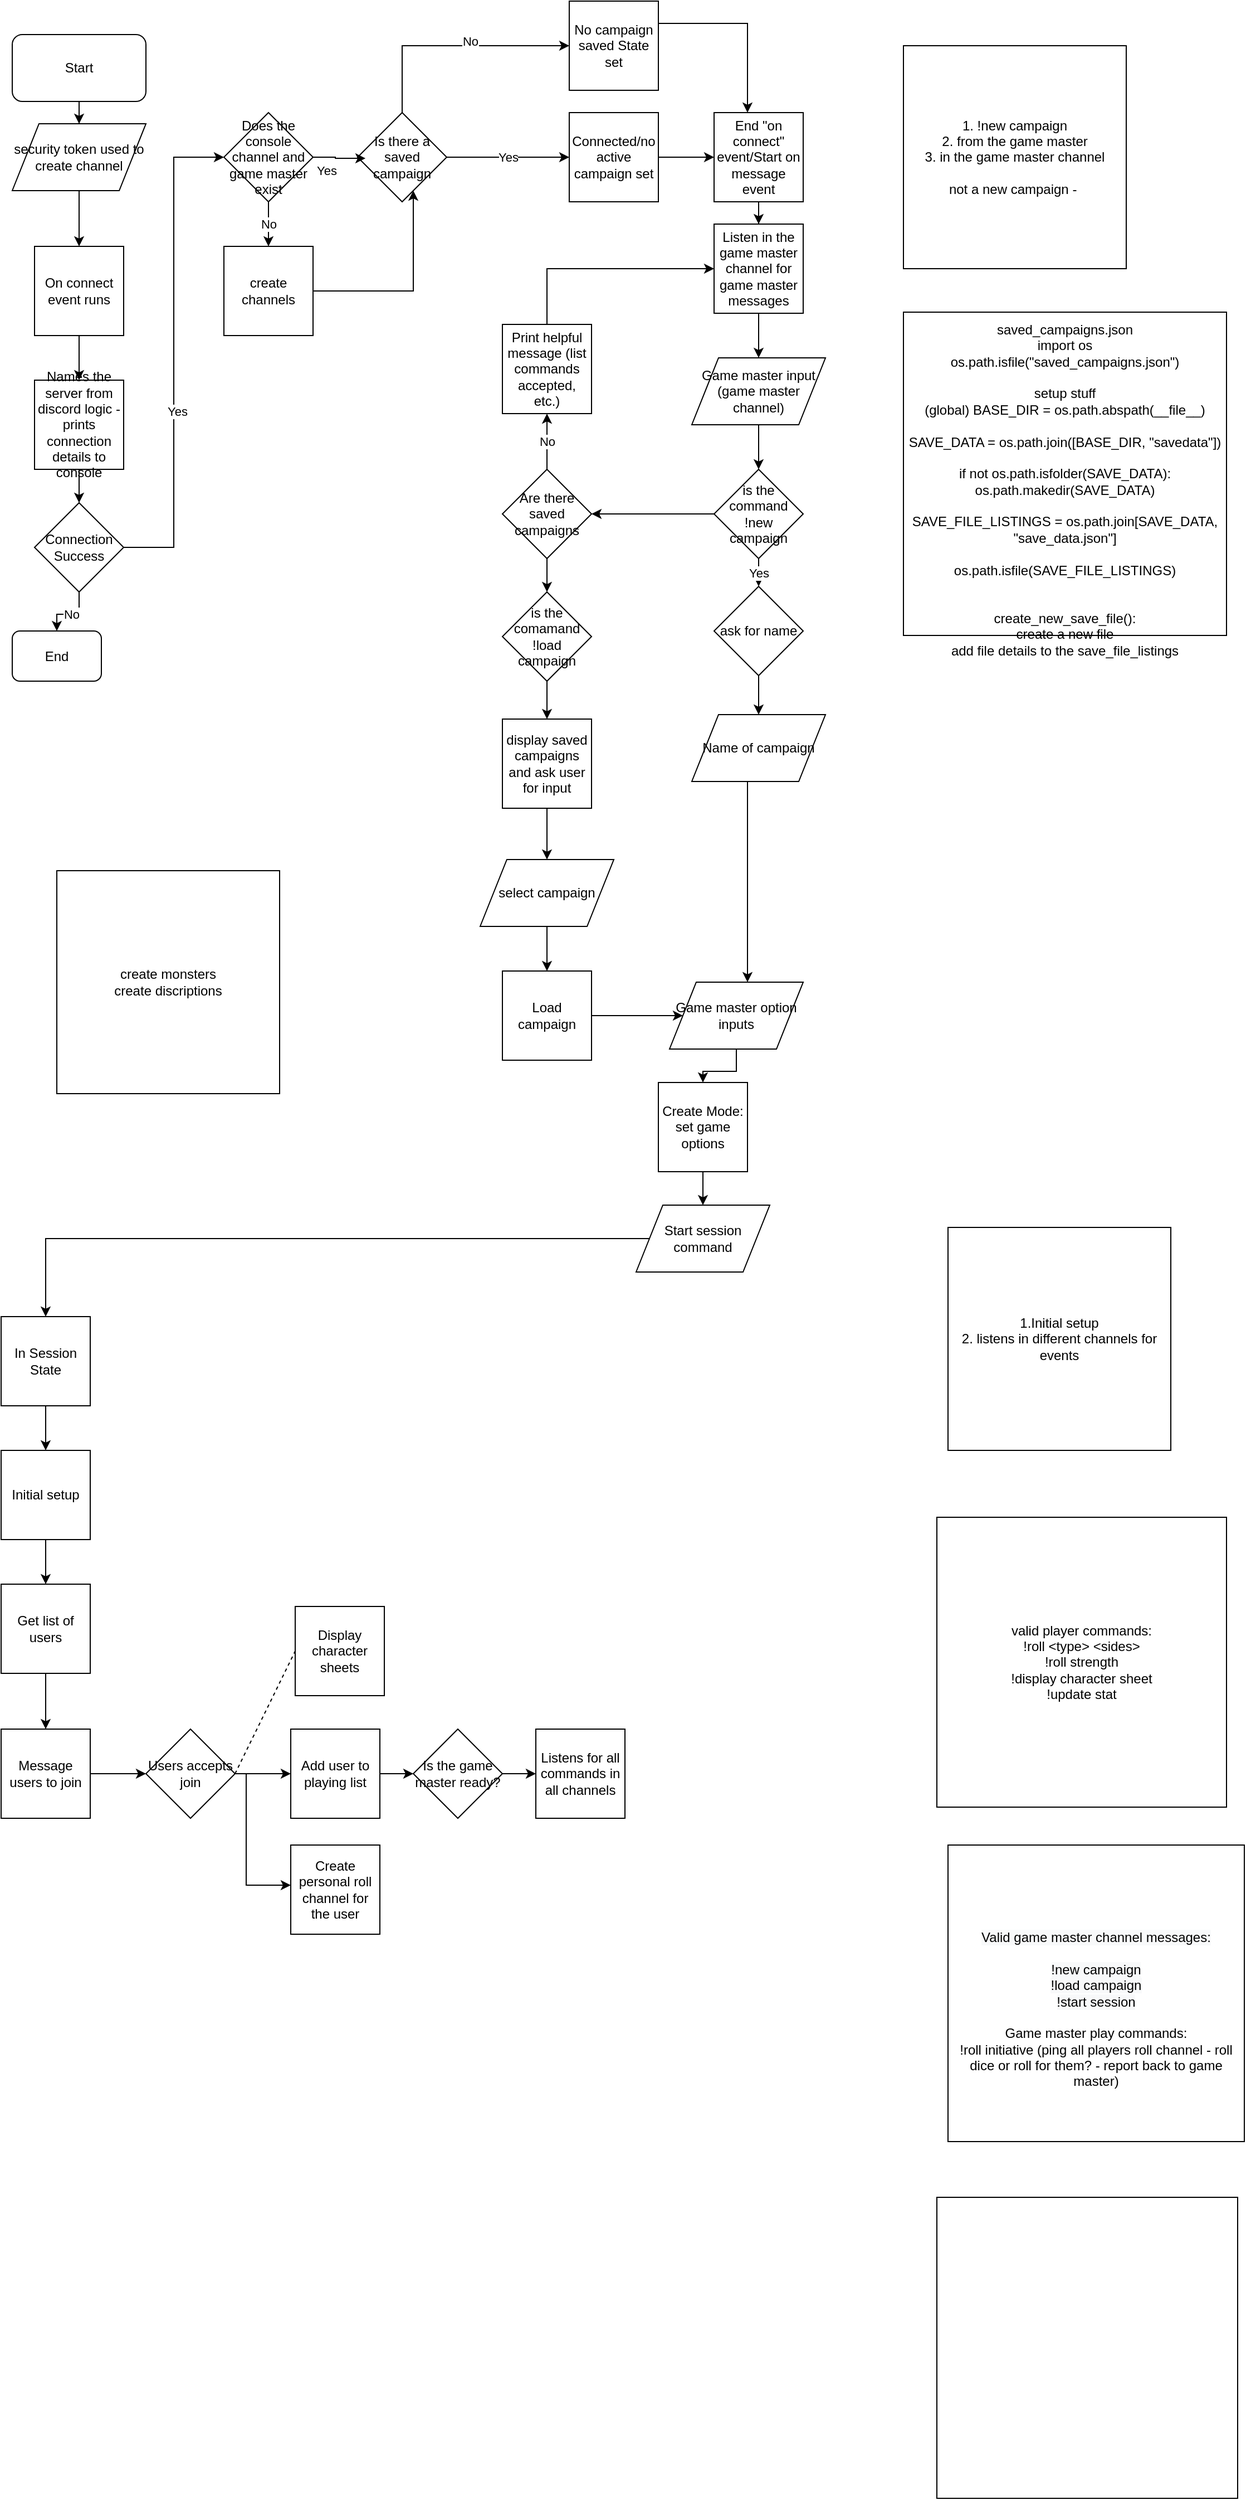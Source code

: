 <mxfile version="13.0.3" type="device"><diagram id="C5RBs43oDa-KdzZeNtuy" name="Page-1"><mxGraphModel dx="1573" dy="788" grid="1" gridSize="10" guides="1" tooltips="1" connect="1" arrows="1" fold="1" page="1" pageScale="1" pageWidth="827" pageHeight="1169" math="0" shadow="0"><root><mxCell id="WIyWlLk6GJQsqaUBKTNV-0"/><mxCell id="WIyWlLk6GJQsqaUBKTNV-1" parent="WIyWlLk6GJQsqaUBKTNV-0"/><mxCell id="lHIbFloHPAG6TCLIdFyA-0" value="Start" style="rounded=1;whiteSpace=wrap;html=1;" vertex="1" parent="WIyWlLk6GJQsqaUBKTNV-1"><mxGeometry x="80" y="50" width="120" height="60" as="geometry"/></mxCell><mxCell id="lHIbFloHPAG6TCLIdFyA-62" value="" style="edgeStyle=orthogonalEdgeStyle;rounded=0;orthogonalLoop=1;jettySize=auto;html=1;" edge="1" parent="WIyWlLk6GJQsqaUBKTNV-1" source="lHIbFloHPAG6TCLIdFyA-6"><mxGeometry relative="1" as="geometry"><mxPoint x="140" y="360" as="targetPoint"/></mxGeometry></mxCell><mxCell id="lHIbFloHPAG6TCLIdFyA-6" value="On connect event runs" style="whiteSpace=wrap;html=1;aspect=fixed;" vertex="1" parent="WIyWlLk6GJQsqaUBKTNV-1"><mxGeometry x="100" y="240" width="80" height="80" as="geometry"/></mxCell><mxCell id="lHIbFloHPAG6TCLIdFyA-65" value="" style="edgeStyle=orthogonalEdgeStyle;rounded=0;orthogonalLoop=1;jettySize=auto;html=1;" edge="1" parent="WIyWlLk6GJQsqaUBKTNV-1" source="lHIbFloHPAG6TCLIdFyA-8" target="lHIbFloHPAG6TCLIdFyA-64"><mxGeometry relative="1" as="geometry"/></mxCell><mxCell id="lHIbFloHPAG6TCLIdFyA-8" value="Names the server from discord logic - prints connection details to console" style="whiteSpace=wrap;html=1;aspect=fixed;" vertex="1" parent="WIyWlLk6GJQsqaUBKTNV-1"><mxGeometry x="100" y="360" width="80" height="80" as="geometry"/></mxCell><mxCell id="lHIbFloHPAG6TCLIdFyA-79" value="" style="edgeStyle=orthogonalEdgeStyle;rounded=0;orthogonalLoop=1;jettySize=auto;html=1;" edge="1" parent="WIyWlLk6GJQsqaUBKTNV-1" source="lHIbFloHPAG6TCLIdFyA-24" target="lHIbFloHPAG6TCLIdFyA-77"><mxGeometry relative="1" as="geometry"><mxPoint x="740" y="60" as="targetPoint"/><Array as="points"><mxPoint x="740" y="40"/></Array></mxGeometry></mxCell><mxCell id="lHIbFloHPAG6TCLIdFyA-24" value="No campaign saved State set" style="whiteSpace=wrap;html=1;aspect=fixed;" vertex="1" parent="WIyWlLk6GJQsqaUBKTNV-1"><mxGeometry x="580" y="20" width="80" height="80" as="geometry"/></mxCell><mxCell id="lHIbFloHPAG6TCLIdFyA-81" value="" style="edgeStyle=orthogonalEdgeStyle;rounded=0;orthogonalLoop=1;jettySize=auto;html=1;" edge="1" parent="WIyWlLk6GJQsqaUBKTNV-1" source="lHIbFloHPAG6TCLIdFyA-25" target="lHIbFloHPAG6TCLIdFyA-77"><mxGeometry relative="1" as="geometry"><mxPoint x="740" y="160" as="targetPoint"/></mxGeometry></mxCell><mxCell id="lHIbFloHPAG6TCLIdFyA-25" value="Connected/no active campaign set" style="whiteSpace=wrap;html=1;aspect=fixed;" vertex="1" parent="WIyWlLk6GJQsqaUBKTNV-1"><mxGeometry x="580" y="120" width="80" height="80" as="geometry"/></mxCell><mxCell id="lHIbFloHPAG6TCLIdFyA-144" value="" style="edgeStyle=orthogonalEdgeStyle;rounded=0;orthogonalLoop=1;jettySize=auto;html=1;" edge="1" parent="WIyWlLk6GJQsqaUBKTNV-1" source="lHIbFloHPAG6TCLIdFyA-26" target="lHIbFloHPAG6TCLIdFyA-143"><mxGeometry relative="1" as="geometry"/></mxCell><mxCell id="lHIbFloHPAG6TCLIdFyA-26" value="In Session State" style="whiteSpace=wrap;html=1;aspect=fixed;" vertex="1" parent="WIyWlLk6GJQsqaUBKTNV-1"><mxGeometry x="70" y="1200" width="80" height="80" as="geometry"/></mxCell><mxCell id="lHIbFloHPAG6TCLIdFyA-29" value="Yes" style="edgeStyle=orthogonalEdgeStyle;rounded=0;orthogonalLoop=1;jettySize=auto;html=1;exitX=1;exitY=0.5;exitDx=0;exitDy=0;" edge="1" parent="WIyWlLk6GJQsqaUBKTNV-1" source="lHIbFloHPAG6TCLIdFyA-27" target="lHIbFloHPAG6TCLIdFyA-25"><mxGeometry relative="1" as="geometry"/></mxCell><mxCell id="lHIbFloHPAG6TCLIdFyA-30" style="edgeStyle=orthogonalEdgeStyle;rounded=0;orthogonalLoop=1;jettySize=auto;html=1;exitX=0.5;exitY=0;exitDx=0;exitDy=0;entryX=0;entryY=0.5;entryDx=0;entryDy=0;" edge="1" parent="WIyWlLk6GJQsqaUBKTNV-1" source="lHIbFloHPAG6TCLIdFyA-27" target="lHIbFloHPAG6TCLIdFyA-24"><mxGeometry relative="1" as="geometry"><mxPoint x="510" y="110" as="targetPoint"/></mxGeometry></mxCell><mxCell id="lHIbFloHPAG6TCLIdFyA-31" value="No" style="edgeLabel;html=1;align=center;verticalAlign=middle;resizable=0;points=[];" vertex="1" connectable="0" parent="lHIbFloHPAG6TCLIdFyA-30"><mxGeometry x="0.067" y="-10" relative="1" as="geometry"><mxPoint x="9" y="-14" as="offset"/></mxGeometry></mxCell><mxCell id="lHIbFloHPAG6TCLIdFyA-27" value="Is there a saved campaign" style="rhombus;whiteSpace=wrap;html=1;" vertex="1" parent="WIyWlLk6GJQsqaUBKTNV-1"><mxGeometry x="390" y="120" width="80" height="80" as="geometry"/></mxCell><mxCell id="lHIbFloHPAG6TCLIdFyA-60" value="" style="edgeStyle=orthogonalEdgeStyle;rounded=0;orthogonalLoop=1;jettySize=auto;html=1;" edge="1" parent="WIyWlLk6GJQsqaUBKTNV-1" source="lHIbFloHPAG6TCLIdFyA-3" target="lHIbFloHPAG6TCLIdFyA-6"><mxGeometry relative="1" as="geometry"><mxPoint x="150" y="240" as="targetPoint"/></mxGeometry></mxCell><mxCell id="lHIbFloHPAG6TCLIdFyA-3" value="security token used to create channel" style="shape=parallelogram;perimeter=parallelogramPerimeter;whiteSpace=wrap;html=1;" vertex="1" parent="WIyWlLk6GJQsqaUBKTNV-1"><mxGeometry x="80" y="130" width="120" height="60" as="geometry"/></mxCell><mxCell id="lHIbFloHPAG6TCLIdFyA-36" value="" style="edgeStyle=orthogonalEdgeStyle;rounded=0;orthogonalLoop=1;jettySize=auto;html=1;" edge="1" parent="WIyWlLk6GJQsqaUBKTNV-1" source="lHIbFloHPAG6TCLIdFyA-0" target="lHIbFloHPAG6TCLIdFyA-3"><mxGeometry relative="1" as="geometry"><mxPoint x="140" y="110" as="sourcePoint"/><mxPoint x="140" y="190" as="targetPoint"/></mxGeometry></mxCell><mxCell id="lHIbFloHPAG6TCLIdFyA-46" value="No" style="edgeStyle=orthogonalEdgeStyle;rounded=0;orthogonalLoop=1;jettySize=auto;html=1;" edge="1" parent="WIyWlLk6GJQsqaUBKTNV-1" source="lHIbFloHPAG6TCLIdFyA-39" target="lHIbFloHPAG6TCLIdFyA-44"><mxGeometry relative="1" as="geometry"/></mxCell><mxCell id="lHIbFloHPAG6TCLIdFyA-48" style="edgeStyle=orthogonalEdgeStyle;rounded=0;orthogonalLoop=1;jettySize=auto;html=1;exitX=1;exitY=0.5;exitDx=0;exitDy=0;entryX=0.088;entryY=0.513;entryDx=0;entryDy=0;entryPerimeter=0;" edge="1" parent="WIyWlLk6GJQsqaUBKTNV-1" source="lHIbFloHPAG6TCLIdFyA-39" target="lHIbFloHPAG6TCLIdFyA-27"><mxGeometry relative="1" as="geometry"><mxPoint x="420" y="220" as="targetPoint"/></mxGeometry></mxCell><mxCell id="lHIbFloHPAG6TCLIdFyA-76" value="Yes" style="edgeLabel;html=1;align=center;verticalAlign=middle;resizable=0;points=[];" vertex="1" connectable="0" parent="lHIbFloHPAG6TCLIdFyA-48"><mxGeometry x="-0.523" y="-12" relative="1" as="geometry"><mxPoint as="offset"/></mxGeometry></mxCell><mxCell id="lHIbFloHPAG6TCLIdFyA-39" value="Does the console channel and game master exist" style="rhombus;whiteSpace=wrap;html=1;" vertex="1" parent="WIyWlLk6GJQsqaUBKTNV-1"><mxGeometry x="270" y="120" width="80" height="80" as="geometry"/></mxCell><mxCell id="lHIbFloHPAG6TCLIdFyA-75" style="edgeStyle=orthogonalEdgeStyle;rounded=0;orthogonalLoop=1;jettySize=auto;html=1;exitX=1;exitY=0.5;exitDx=0;exitDy=0;" edge="1" parent="WIyWlLk6GJQsqaUBKTNV-1" source="lHIbFloHPAG6TCLIdFyA-44" target="lHIbFloHPAG6TCLIdFyA-27"><mxGeometry relative="1" as="geometry"><mxPoint x="470" y="210" as="targetPoint"/><Array as="points"><mxPoint x="440" y="280"/></Array></mxGeometry></mxCell><mxCell id="lHIbFloHPAG6TCLIdFyA-44" value="create channels" style="whiteSpace=wrap;html=1;aspect=fixed;" vertex="1" parent="WIyWlLk6GJQsqaUBKTNV-1"><mxGeometry x="270" y="240" width="80" height="80" as="geometry"/></mxCell><mxCell id="lHIbFloHPAG6TCLIdFyA-67" value="No" style="edgeStyle=orthogonalEdgeStyle;rounded=0;orthogonalLoop=1;jettySize=auto;html=1;exitX=0.5;exitY=1;exitDx=0;exitDy=0;entryX=0.5;entryY=0;entryDx=0;entryDy=0;" edge="1" parent="WIyWlLk6GJQsqaUBKTNV-1" source="lHIbFloHPAG6TCLIdFyA-64" target="lHIbFloHPAG6TCLIdFyA-66"><mxGeometry relative="1" as="geometry"/></mxCell><mxCell id="lHIbFloHPAG6TCLIdFyA-71" style="edgeStyle=orthogonalEdgeStyle;rounded=0;orthogonalLoop=1;jettySize=auto;html=1;entryX=0;entryY=0.5;entryDx=0;entryDy=0;" edge="1" parent="WIyWlLk6GJQsqaUBKTNV-1" source="lHIbFloHPAG6TCLIdFyA-64" target="lHIbFloHPAG6TCLIdFyA-39"><mxGeometry relative="1" as="geometry"/></mxCell><mxCell id="lHIbFloHPAG6TCLIdFyA-72" value="Yes" style="edgeLabel;html=1;align=center;verticalAlign=middle;resizable=0;points=[];" vertex="1" connectable="0" parent="lHIbFloHPAG6TCLIdFyA-71"><mxGeometry x="-0.242" y="-3" relative="1" as="geometry"><mxPoint as="offset"/></mxGeometry></mxCell><mxCell id="lHIbFloHPAG6TCLIdFyA-64" value="Connection Success" style="rhombus;whiteSpace=wrap;html=1;" vertex="1" parent="WIyWlLk6GJQsqaUBKTNV-1"><mxGeometry x="100" y="470" width="80" height="80" as="geometry"/></mxCell><mxCell id="lHIbFloHPAG6TCLIdFyA-66" value="End" style="rounded=1;whiteSpace=wrap;html=1;" vertex="1" parent="WIyWlLk6GJQsqaUBKTNV-1"><mxGeometry x="80" y="585" width="80" height="45" as="geometry"/></mxCell><mxCell id="lHIbFloHPAG6TCLIdFyA-102" value="" style="edgeStyle=orthogonalEdgeStyle;rounded=0;orthogonalLoop=1;jettySize=auto;html=1;" edge="1" parent="WIyWlLk6GJQsqaUBKTNV-1" source="lHIbFloHPAG6TCLIdFyA-77" target="lHIbFloHPAG6TCLIdFyA-101"><mxGeometry relative="1" as="geometry"/></mxCell><mxCell id="lHIbFloHPAG6TCLIdFyA-77" value="End &quot;on connect&quot; event/Start on message event" style="whiteSpace=wrap;html=1;aspect=fixed;" vertex="1" parent="WIyWlLk6GJQsqaUBKTNV-1"><mxGeometry x="710" y="120" width="80" height="80" as="geometry"/></mxCell><mxCell id="lHIbFloHPAG6TCLIdFyA-100" value="1. !new campaign&lt;br&gt;2. from the game master&lt;br&gt;3. in the game master channel&lt;br&gt;&lt;br&gt;not a new campaign -&amp;nbsp;" style="whiteSpace=wrap;html=1;aspect=fixed;" vertex="1" parent="WIyWlLk6GJQsqaUBKTNV-1"><mxGeometry x="880" y="60" width="200" height="200" as="geometry"/></mxCell><mxCell id="lHIbFloHPAG6TCLIdFyA-104" value="" style="edgeStyle=orthogonalEdgeStyle;rounded=0;orthogonalLoop=1;jettySize=auto;html=1;" edge="1" parent="WIyWlLk6GJQsqaUBKTNV-1" source="lHIbFloHPAG6TCLIdFyA-101" target="lHIbFloHPAG6TCLIdFyA-103"><mxGeometry relative="1" as="geometry"/></mxCell><mxCell id="lHIbFloHPAG6TCLIdFyA-101" value="Listen in the game master channel for game master messages" style="whiteSpace=wrap;html=1;aspect=fixed;" vertex="1" parent="WIyWlLk6GJQsqaUBKTNV-1"><mxGeometry x="710" y="220" width="80" height="80" as="geometry"/></mxCell><mxCell id="lHIbFloHPAG6TCLIdFyA-106" value="" style="edgeStyle=orthogonalEdgeStyle;rounded=0;orthogonalLoop=1;jettySize=auto;html=1;" edge="1" parent="WIyWlLk6GJQsqaUBKTNV-1" source="lHIbFloHPAG6TCLIdFyA-103" target="lHIbFloHPAG6TCLIdFyA-105"><mxGeometry relative="1" as="geometry"/></mxCell><mxCell id="lHIbFloHPAG6TCLIdFyA-103" value="Game master input (game master channel)" style="shape=parallelogram;perimeter=parallelogramPerimeter;whiteSpace=wrap;html=1;" vertex="1" parent="WIyWlLk6GJQsqaUBKTNV-1"><mxGeometry x="690" y="340" width="120" height="60" as="geometry"/></mxCell><mxCell id="lHIbFloHPAG6TCLIdFyA-113" value="Yes" style="edgeStyle=orthogonalEdgeStyle;rounded=0;orthogonalLoop=1;jettySize=auto;html=1;exitX=0.5;exitY=1;exitDx=0;exitDy=0;entryX=0.5;entryY=0;entryDx=0;entryDy=0;" edge="1" parent="WIyWlLk6GJQsqaUBKTNV-1" source="lHIbFloHPAG6TCLIdFyA-105" target="lHIbFloHPAG6TCLIdFyA-112"><mxGeometry relative="1" as="geometry"/></mxCell><mxCell id="lHIbFloHPAG6TCLIdFyA-119" value="" style="edgeStyle=orthogonalEdgeStyle;rounded=0;orthogonalLoop=1;jettySize=auto;html=1;" edge="1" parent="WIyWlLk6GJQsqaUBKTNV-1" source="lHIbFloHPAG6TCLIdFyA-105" target="lHIbFloHPAG6TCLIdFyA-118"><mxGeometry relative="1" as="geometry"/></mxCell><mxCell id="lHIbFloHPAG6TCLIdFyA-105" value="is the command !new campaign" style="rhombus;whiteSpace=wrap;html=1;" vertex="1" parent="WIyWlLk6GJQsqaUBKTNV-1"><mxGeometry x="710" y="440" width="80" height="80" as="geometry"/></mxCell><mxCell id="lHIbFloHPAG6TCLIdFyA-110" value="" style="edgeStyle=orthogonalEdgeStyle;rounded=0;orthogonalLoop=1;jettySize=auto;html=1;" edge="1" parent="WIyWlLk6GJQsqaUBKTNV-1" source="lHIbFloHPAG6TCLIdFyA-107" target="lHIbFloHPAG6TCLIdFyA-101"><mxGeometry relative="1" as="geometry"><mxPoint x="550" y="260" as="sourcePoint"/><mxPoint x="630" y="330" as="targetPoint"/><Array as="points"><mxPoint x="560" y="260"/></Array></mxGeometry></mxCell><mxCell id="lHIbFloHPAG6TCLIdFyA-107" value="Print helpful message (list commands accepted, etc.)" style="whiteSpace=wrap;html=1;aspect=fixed;" vertex="1" parent="WIyWlLk6GJQsqaUBKTNV-1"><mxGeometry x="520" y="310" width="80" height="80" as="geometry"/></mxCell><mxCell id="lHIbFloHPAG6TCLIdFyA-122" value="" style="edgeStyle=orthogonalEdgeStyle;rounded=0;orthogonalLoop=1;jettySize=auto;html=1;" edge="1" parent="WIyWlLk6GJQsqaUBKTNV-1" source="lHIbFloHPAG6TCLIdFyA-112" target="lHIbFloHPAG6TCLIdFyA-116"><mxGeometry relative="1" as="geometry"/></mxCell><mxCell id="lHIbFloHPAG6TCLIdFyA-112" value="ask for name" style="rhombus;whiteSpace=wrap;html=1;" vertex="1" parent="WIyWlLk6GJQsqaUBKTNV-1"><mxGeometry x="710" y="545" width="80" height="80" as="geometry"/></mxCell><mxCell id="lHIbFloHPAG6TCLIdFyA-126" value="" style="edgeStyle=orthogonalEdgeStyle;rounded=0;orthogonalLoop=1;jettySize=auto;html=1;" edge="1" parent="WIyWlLk6GJQsqaUBKTNV-1" source="lHIbFloHPAG6TCLIdFyA-114" target="lHIbFloHPAG6TCLIdFyA-125"><mxGeometry relative="1" as="geometry"/></mxCell><mxCell id="lHIbFloHPAG6TCLIdFyA-114" value="is the comamand !load campaign" style="rhombus;whiteSpace=wrap;html=1;" vertex="1" parent="WIyWlLk6GJQsqaUBKTNV-1"><mxGeometry x="520" y="550" width="80" height="80" as="geometry"/></mxCell><mxCell id="lHIbFloHPAG6TCLIdFyA-138" value="" style="edgeStyle=orthogonalEdgeStyle;rounded=0;orthogonalLoop=1;jettySize=auto;html=1;" edge="1" parent="WIyWlLk6GJQsqaUBKTNV-1" source="lHIbFloHPAG6TCLIdFyA-116" target="lHIbFloHPAG6TCLIdFyA-132"><mxGeometry relative="1" as="geometry"><mxPoint x="750" y="800" as="targetPoint"/><Array as="points"><mxPoint x="740" y="840"/><mxPoint x="740" y="840"/></Array></mxGeometry></mxCell><mxCell id="lHIbFloHPAG6TCLIdFyA-116" value="Name of campaign" style="shape=parallelogram;perimeter=parallelogramPerimeter;whiteSpace=wrap;html=1;" vertex="1" parent="WIyWlLk6GJQsqaUBKTNV-1"><mxGeometry x="690" y="660" width="120" height="60" as="geometry"/></mxCell><mxCell id="lHIbFloHPAG6TCLIdFyA-120" value="No" style="edgeStyle=orthogonalEdgeStyle;rounded=0;orthogonalLoop=1;jettySize=auto;html=1;" edge="1" parent="WIyWlLk6GJQsqaUBKTNV-1" source="lHIbFloHPAG6TCLIdFyA-118" target="lHIbFloHPAG6TCLIdFyA-107"><mxGeometry relative="1" as="geometry"/></mxCell><mxCell id="lHIbFloHPAG6TCLIdFyA-121" value="" style="edgeStyle=orthogonalEdgeStyle;rounded=0;orthogonalLoop=1;jettySize=auto;html=1;" edge="1" parent="WIyWlLk6GJQsqaUBKTNV-1" source="lHIbFloHPAG6TCLIdFyA-118" target="lHIbFloHPAG6TCLIdFyA-114"><mxGeometry relative="1" as="geometry"/></mxCell><mxCell id="lHIbFloHPAG6TCLIdFyA-118" value="Are there saved campaigns" style="rhombus;whiteSpace=wrap;html=1;" vertex="1" parent="WIyWlLk6GJQsqaUBKTNV-1"><mxGeometry x="520" y="440" width="80" height="80" as="geometry"/></mxCell><mxCell id="lHIbFloHPAG6TCLIdFyA-123" value="&lt;br&gt;&lt;br&gt;&lt;br&gt;saved_campaigns.json&lt;br&gt;import os&lt;br&gt;os.path.isfile(&quot;saved_campaigns.json&quot;)&lt;br&gt;&lt;br&gt;setup stuff&lt;br&gt;(global) BASE_DIR = os.path.abspath(__file__)&lt;br&gt;&lt;br&gt;SAVE_DATA = os.path.join([BASE_DIR, &quot;savedata&quot;])&lt;br&gt;&lt;br&gt;if not os.path.isfolder(SAVE_DATA):&lt;br&gt;os.path.makedir(SAVE_DATA)&lt;br&gt;&lt;br&gt;SAVE_FILE_LISTINGS = os.path.join[SAVE_DATA, &quot;save_data.json&quot;]&lt;br&gt;&lt;br&gt;os.path.isfile(SAVE_FILE_LISTINGS)&lt;br&gt;&lt;br&gt;&lt;br&gt;create_new_save_file():&lt;br&gt;create a new file&lt;br&gt;add file details to the save_file_listings&lt;br&gt;&lt;br&gt;" style="whiteSpace=wrap;html=1;aspect=fixed;" vertex="1" parent="WIyWlLk6GJQsqaUBKTNV-1"><mxGeometry x="880" y="299" width="290" height="290" as="geometry"/></mxCell><mxCell id="lHIbFloHPAG6TCLIdFyA-124" value="select campaign" style="shape=parallelogram;perimeter=parallelogramPerimeter;whiteSpace=wrap;html=1;" vertex="1" parent="WIyWlLk6GJQsqaUBKTNV-1"><mxGeometry x="500" y="790" width="120" height="60" as="geometry"/></mxCell><mxCell id="lHIbFloHPAG6TCLIdFyA-127" value="" style="edgeStyle=orthogonalEdgeStyle;rounded=0;orthogonalLoop=1;jettySize=auto;html=1;" edge="1" parent="WIyWlLk6GJQsqaUBKTNV-1" source="lHIbFloHPAG6TCLIdFyA-125" target="lHIbFloHPAG6TCLIdFyA-124"><mxGeometry relative="1" as="geometry"/></mxCell><mxCell id="lHIbFloHPAG6TCLIdFyA-125" value="display saved campaigns and ask user for input" style="whiteSpace=wrap;html=1;aspect=fixed;" vertex="1" parent="WIyWlLk6GJQsqaUBKTNV-1"><mxGeometry x="520" y="664" width="80" height="80" as="geometry"/></mxCell><mxCell id="lHIbFloHPAG6TCLIdFyA-134" value="" style="edgeStyle=orthogonalEdgeStyle;rounded=0;orthogonalLoop=1;jettySize=auto;html=1;" edge="1" parent="WIyWlLk6GJQsqaUBKTNV-1" source="lHIbFloHPAG6TCLIdFyA-130" target="lHIbFloHPAG6TCLIdFyA-132"><mxGeometry relative="1" as="geometry"/></mxCell><mxCell id="lHIbFloHPAG6TCLIdFyA-130" value="Load campaign" style="whiteSpace=wrap;html=1;aspect=fixed;" vertex="1" parent="WIyWlLk6GJQsqaUBKTNV-1"><mxGeometry x="520" y="890" width="80" height="80" as="geometry"/></mxCell><mxCell id="lHIbFloHPAG6TCLIdFyA-131" value="" style="edgeStyle=orthogonalEdgeStyle;rounded=0;orthogonalLoop=1;jettySize=auto;html=1;" edge="1" parent="WIyWlLk6GJQsqaUBKTNV-1" source="lHIbFloHPAG6TCLIdFyA-124" target="lHIbFloHPAG6TCLIdFyA-130"><mxGeometry relative="1" as="geometry"><mxPoint x="608" y="820" as="sourcePoint"/><mxPoint x="710" y="820" as="targetPoint"/></mxGeometry></mxCell><mxCell id="lHIbFloHPAG6TCLIdFyA-135" value="" style="edgeStyle=orthogonalEdgeStyle;rounded=0;orthogonalLoop=1;jettySize=auto;html=1;" edge="1" parent="WIyWlLk6GJQsqaUBKTNV-1" source="lHIbFloHPAG6TCLIdFyA-132" target="lHIbFloHPAG6TCLIdFyA-133"><mxGeometry relative="1" as="geometry"/></mxCell><mxCell id="lHIbFloHPAG6TCLIdFyA-132" value="Game master option inputs" style="shape=parallelogram;perimeter=parallelogramPerimeter;whiteSpace=wrap;html=1;" vertex="1" parent="WIyWlLk6GJQsqaUBKTNV-1"><mxGeometry x="670" y="900" width="120" height="60" as="geometry"/></mxCell><mxCell id="lHIbFloHPAG6TCLIdFyA-140" value="" style="edgeStyle=orthogonalEdgeStyle;rounded=0;orthogonalLoop=1;jettySize=auto;html=1;" edge="1" parent="WIyWlLk6GJQsqaUBKTNV-1" source="lHIbFloHPAG6TCLIdFyA-133" target="lHIbFloHPAG6TCLIdFyA-139"><mxGeometry relative="1" as="geometry"/></mxCell><mxCell id="lHIbFloHPAG6TCLIdFyA-133" value="Create Mode: set game options" style="whiteSpace=wrap;html=1;aspect=fixed;" vertex="1" parent="WIyWlLk6GJQsqaUBKTNV-1"><mxGeometry x="660" y="990" width="80" height="80" as="geometry"/></mxCell><mxCell id="lHIbFloHPAG6TCLIdFyA-136" value="create monsters&lt;br&gt;create discriptions&lt;br&gt;" style="whiteSpace=wrap;html=1;aspect=fixed;" vertex="1" parent="WIyWlLk6GJQsqaUBKTNV-1"><mxGeometry x="120" y="800" width="200" height="200" as="geometry"/></mxCell><mxCell id="lHIbFloHPAG6TCLIdFyA-141" value="" style="edgeStyle=orthogonalEdgeStyle;rounded=0;orthogonalLoop=1;jettySize=auto;html=1;" edge="1" parent="WIyWlLk6GJQsqaUBKTNV-1" source="lHIbFloHPAG6TCLIdFyA-139" target="lHIbFloHPAG6TCLIdFyA-26"><mxGeometry relative="1" as="geometry"/></mxCell><mxCell id="lHIbFloHPAG6TCLIdFyA-139" value="Start session command" style="shape=parallelogram;perimeter=parallelogramPerimeter;whiteSpace=wrap;html=1;" vertex="1" parent="WIyWlLk6GJQsqaUBKTNV-1"><mxGeometry x="640" y="1100" width="120" height="60" as="geometry"/></mxCell><mxCell id="lHIbFloHPAG6TCLIdFyA-142" value="1.Initial setup&lt;br&gt;2. listens in different channels for events" style="whiteSpace=wrap;html=1;aspect=fixed;" vertex="1" parent="WIyWlLk6GJQsqaUBKTNV-1"><mxGeometry x="920" y="1120" width="200" height="200" as="geometry"/></mxCell><mxCell id="lHIbFloHPAG6TCLIdFyA-148" value="" style="edgeStyle=orthogonalEdgeStyle;rounded=0;orthogonalLoop=1;jettySize=auto;html=1;" edge="1" parent="WIyWlLk6GJQsqaUBKTNV-1" source="lHIbFloHPAG6TCLIdFyA-143" target="lHIbFloHPAG6TCLIdFyA-145"><mxGeometry relative="1" as="geometry"/></mxCell><mxCell id="lHIbFloHPAG6TCLIdFyA-143" value="Initial setup" style="whiteSpace=wrap;html=1;aspect=fixed;" vertex="1" parent="WIyWlLk6GJQsqaUBKTNV-1"><mxGeometry x="70" y="1320" width="80" height="80" as="geometry"/></mxCell><mxCell id="lHIbFloHPAG6TCLIdFyA-149" value="" style="edgeStyle=orthogonalEdgeStyle;rounded=0;orthogonalLoop=1;jettySize=auto;html=1;" edge="1" parent="WIyWlLk6GJQsqaUBKTNV-1" source="lHIbFloHPAG6TCLIdFyA-145" target="lHIbFloHPAG6TCLIdFyA-146"><mxGeometry relative="1" as="geometry"/></mxCell><mxCell id="lHIbFloHPAG6TCLIdFyA-145" value="Get list of users" style="whiteSpace=wrap;html=1;aspect=fixed;" vertex="1" parent="WIyWlLk6GJQsqaUBKTNV-1"><mxGeometry x="70" y="1440" width="80" height="80" as="geometry"/></mxCell><mxCell id="lHIbFloHPAG6TCLIdFyA-150" value="" style="edgeStyle=orthogonalEdgeStyle;rounded=0;orthogonalLoop=1;jettySize=auto;html=1;" edge="1" parent="WIyWlLk6GJQsqaUBKTNV-1" source="lHIbFloHPAG6TCLIdFyA-146" target="lHIbFloHPAG6TCLIdFyA-147"><mxGeometry relative="1" as="geometry"/></mxCell><mxCell id="lHIbFloHPAG6TCLIdFyA-146" value="Message users to join" style="whiteSpace=wrap;html=1;aspect=fixed;" vertex="1" parent="WIyWlLk6GJQsqaUBKTNV-1"><mxGeometry x="70" y="1570" width="80" height="80" as="geometry"/></mxCell><mxCell id="lHIbFloHPAG6TCLIdFyA-152" value="" style="edgeStyle=orthogonalEdgeStyle;rounded=0;orthogonalLoop=1;jettySize=auto;html=1;" edge="1" parent="WIyWlLk6GJQsqaUBKTNV-1" source="lHIbFloHPAG6TCLIdFyA-147" target="lHIbFloHPAG6TCLIdFyA-153"><mxGeometry relative="1" as="geometry"><Array as="points"><mxPoint x="290" y="1610"/><mxPoint x="290" y="1710"/></Array></mxGeometry></mxCell><mxCell id="lHIbFloHPAG6TCLIdFyA-154" value="" style="edgeStyle=orthogonalEdgeStyle;rounded=0;orthogonalLoop=1;jettySize=auto;html=1;" edge="1" parent="WIyWlLk6GJQsqaUBKTNV-1" source="lHIbFloHPAG6TCLIdFyA-147" target="lHIbFloHPAG6TCLIdFyA-151"><mxGeometry relative="1" as="geometry"/></mxCell><mxCell id="lHIbFloHPAG6TCLIdFyA-147" value="Users accepts join" style="rhombus;whiteSpace=wrap;html=1;" vertex="1" parent="WIyWlLk6GJQsqaUBKTNV-1"><mxGeometry x="200" y="1570" width="80" height="80" as="geometry"/></mxCell><mxCell id="lHIbFloHPAG6TCLIdFyA-158" value="" style="edgeStyle=orthogonalEdgeStyle;rounded=0;orthogonalLoop=1;jettySize=auto;html=1;" edge="1" parent="WIyWlLk6GJQsqaUBKTNV-1" source="lHIbFloHPAG6TCLIdFyA-159" target="lHIbFloHPAG6TCLIdFyA-157"><mxGeometry relative="1" as="geometry"/></mxCell><mxCell id="lHIbFloHPAG6TCLIdFyA-151" value="Add user to playing list" style="whiteSpace=wrap;html=1;aspect=fixed;" vertex="1" parent="WIyWlLk6GJQsqaUBKTNV-1"><mxGeometry x="330" y="1570" width="80" height="80" as="geometry"/></mxCell><mxCell id="lHIbFloHPAG6TCLIdFyA-153" value="Create personal roll channel for the user" style="whiteSpace=wrap;html=1;aspect=fixed;" vertex="1" parent="WIyWlLk6GJQsqaUBKTNV-1"><mxGeometry x="330" y="1674" width="80" height="80" as="geometry"/></mxCell><mxCell id="lHIbFloHPAG6TCLIdFyA-155" value="Display character sheets" style="whiteSpace=wrap;html=1;aspect=fixed;" vertex="1" parent="WIyWlLk6GJQsqaUBKTNV-1"><mxGeometry x="334" y="1460" width="80" height="80" as="geometry"/></mxCell><mxCell id="lHIbFloHPAG6TCLIdFyA-156" value="" style="endArrow=none;dashed=1;html=1;entryX=0;entryY=0.5;entryDx=0;entryDy=0;exitX=1;exitY=0.5;exitDx=0;exitDy=0;" edge="1" parent="WIyWlLk6GJQsqaUBKTNV-1" source="lHIbFloHPAG6TCLIdFyA-147" target="lHIbFloHPAG6TCLIdFyA-155"><mxGeometry width="50" height="50" relative="1" as="geometry"><mxPoint x="260" y="1560" as="sourcePoint"/><mxPoint x="310" y="1510" as="targetPoint"/></mxGeometry></mxCell><mxCell id="lHIbFloHPAG6TCLIdFyA-157" value="Listens for all commands in all channels" style="whiteSpace=wrap;html=1;aspect=fixed;" vertex="1" parent="WIyWlLk6GJQsqaUBKTNV-1"><mxGeometry x="550" y="1570" width="80" height="80" as="geometry"/></mxCell><mxCell id="lHIbFloHPAG6TCLIdFyA-159" value="Is the game master ready?" style="rhombus;whiteSpace=wrap;html=1;" vertex="1" parent="WIyWlLk6GJQsqaUBKTNV-1"><mxGeometry x="440" y="1570" width="80" height="80" as="geometry"/></mxCell><mxCell id="lHIbFloHPAG6TCLIdFyA-160" value="" style="edgeStyle=orthogonalEdgeStyle;rounded=0;orthogonalLoop=1;jettySize=auto;html=1;" edge="1" parent="WIyWlLk6GJQsqaUBKTNV-1" source="lHIbFloHPAG6TCLIdFyA-151" target="lHIbFloHPAG6TCLIdFyA-159"><mxGeometry relative="1" as="geometry"><mxPoint x="410" y="1610" as="sourcePoint"/><mxPoint x="550" y="1610" as="targetPoint"/></mxGeometry></mxCell><mxCell id="lHIbFloHPAG6TCLIdFyA-161" value="valid player commands:&lt;br&gt;!roll &amp;lt;type&amp;gt; &amp;lt;sides&amp;gt;&lt;br&gt;!roll strength&lt;br&gt;!display character sheet&lt;br&gt;!update stat&lt;br&gt;" style="whiteSpace=wrap;html=1;aspect=fixed;" vertex="1" parent="WIyWlLk6GJQsqaUBKTNV-1"><mxGeometry x="910" y="1380" width="260" height="260" as="geometry"/></mxCell><mxCell id="lHIbFloHPAG6TCLIdFyA-162" value="&lt;br&gt;&lt;br&gt;&lt;span style=&quot;font-family: &amp;#34;helvetica&amp;#34; ; font-size: 12px ; font-style: normal ; font-weight: 400 ; letter-spacing: normal ; text-align: center ; text-indent: 0px ; text-transform: none ; word-spacing: 0px ; background-color: rgb(248 , 249 , 250) ; float: none ; display: inline&quot;&gt;Valid game master channel messages:&lt;/span&gt;&lt;br style=&quot;font-family: &amp;#34;helvetica&amp;#34; ; font-size: 12px ; font-style: normal ; font-weight: 400 ; letter-spacing: normal ; text-align: center ; text-indent: 0px ; text-transform: none ; word-spacing: 0px ; background-color: rgb(248 , 249 , 250)&quot;&gt;&lt;br style=&quot;font-family: &amp;#34;helvetica&amp;#34; ; font-size: 12px ; font-style: normal ; font-weight: 400 ; letter-spacing: normal ; text-align: center ; text-indent: 0px ; text-transform: none ; word-spacing: 0px ; background-color: rgb(248 , 249 , 250)&quot;&gt;&lt;span style=&quot;font-family: &amp;#34;helvetica&amp;#34; ; font-size: 12px ; font-style: normal ; font-weight: 400 ; letter-spacing: normal ; text-align: center ; text-indent: 0px ; text-transform: none ; word-spacing: 0px ; background-color: rgb(248 , 249 , 250) ; float: none ; display: inline&quot;&gt;!new campaign&lt;/span&gt;&lt;br style=&quot;font-family: &amp;#34;helvetica&amp;#34; ; font-size: 12px ; font-style: normal ; font-weight: 400 ; letter-spacing: normal ; text-align: center ; text-indent: 0px ; text-transform: none ; word-spacing: 0px ; background-color: rgb(248 , 249 , 250)&quot;&gt;&lt;span style=&quot;font-family: &amp;#34;helvetica&amp;#34; ; font-size: 12px ; font-style: normal ; font-weight: 400 ; letter-spacing: normal ; text-align: center ; text-indent: 0px ; text-transform: none ; word-spacing: 0px ; background-color: rgb(248 , 249 , 250) ; float: none ; display: inline&quot;&gt;!load campaign&lt;/span&gt;&lt;br style=&quot;font-family: &amp;#34;helvetica&amp;#34; ; font-size: 12px ; font-style: normal ; font-weight: 400 ; letter-spacing: normal ; text-align: center ; text-indent: 0px ; text-transform: none ; word-spacing: 0px ; background-color: rgb(248 , 249 , 250)&quot;&gt;&lt;span style=&quot;font-family: &amp;#34;helvetica&amp;#34; ; font-size: 12px ; font-style: normal ; font-weight: 400 ; letter-spacing: normal ; text-align: center ; text-indent: 0px ; text-transform: none ; word-spacing: 0px ; background-color: rgb(248 , 249 , 250) ; float: none ; display: inline&quot;&gt;!start session&lt;/span&gt;&lt;br&gt;&lt;br&gt;Game master play commands:&lt;br&gt;!roll initiative (ping all players roll channel - roll dice or roll for them? - report back to game master)" style="whiteSpace=wrap;html=1;aspect=fixed;" vertex="1" parent="WIyWlLk6GJQsqaUBKTNV-1"><mxGeometry x="920" y="1674" width="266" height="266" as="geometry"/></mxCell><mxCell id="lHIbFloHPAG6TCLIdFyA-163" value="" style="whiteSpace=wrap;html=1;aspect=fixed;" vertex="1" parent="WIyWlLk6GJQsqaUBKTNV-1"><mxGeometry x="910" y="1990" width="270" height="270" as="geometry"/></mxCell></root></mxGraphModel></diagram></mxfile>